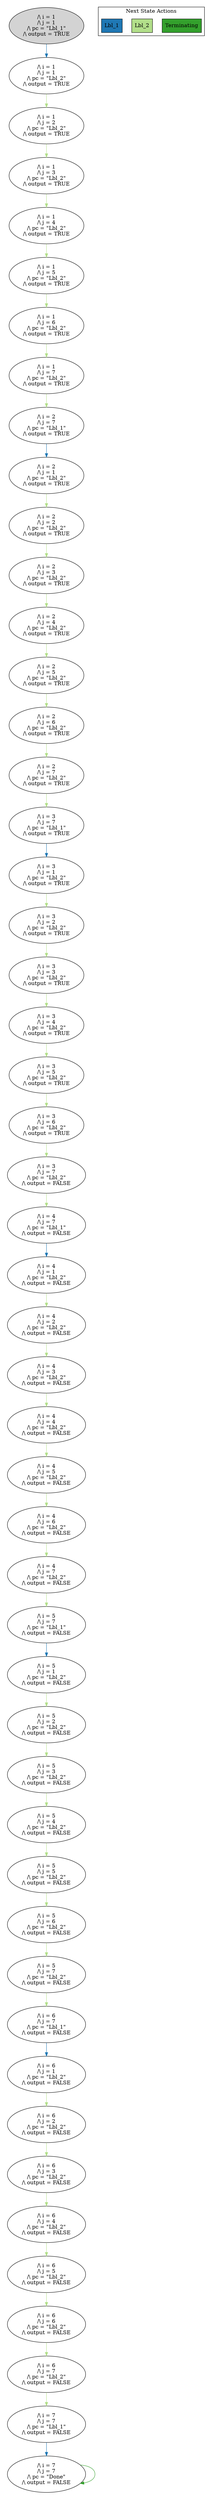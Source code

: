 strict digraph DiskGraph {
edge [colorscheme="paired12"]
nodesep=0.35;
subgraph cluster_graph {
color="white";
-5345023777111313099 [label="/\\ i = 1\n/\\ j = 1\n/\\ pc = \"Lbl_1\"\n/\\ output = TRUE",style = filled]
-5345023777111313099 -> -7087331949964548096 [label="",color="2",fontcolor="2"];
-7087331949964548096 [label="/\\ i = 1\n/\\ j = 1\n/\\ pc = \"Lbl_2\"\n/\\ output = TRUE"];
-7087331949964548096 -> 7573855219951427088 [label="",color="3",fontcolor="3"];
7573855219951427088 [label="/\\ i = 1\n/\\ j = 2\n/\\ pc = \"Lbl_2\"\n/\\ output = TRUE"];
7573855219951427088 -> -6506398115749672457 [label="",color="3",fontcolor="3"];
-6506398115749672457 [label="/\\ i = 1\n/\\ j = 3\n/\\ pc = \"Lbl_2\"\n/\\ output = TRUE"];
-6506398115749672457 -> 2390173327944842249 [label="",color="3",fontcolor="3"];
2390173327944842249 [label="/\\ i = 1\n/\\ j = 4\n/\\ pc = \"Lbl_2\"\n/\\ output = TRUE"];
2390173327944842249 -> -1331792626855515154 [label="",color="3",fontcolor="3"];
-1331792626855515154 [label="/\\ i = 1\n/\\ j = 5\n/\\ pc = \"Lbl_2\"\n/\\ output = TRUE"];
-1331792626855515154 -> 1818193921263377918 [label="",color="3",fontcolor="3"];
1818193921263377918 [label="/\\ i = 1\n/\\ j = 6\n/\\ pc = \"Lbl_2\"\n/\\ output = TRUE"];
1818193921263377918 -> -3056648991482279399 [label="",color="3",fontcolor="3"];
-3056648991482279399 [label="/\\ i = 1\n/\\ j = 7\n/\\ pc = \"Lbl_2\"\n/\\ output = TRUE"];
-3056648991482279399 -> -3600004933894837200 [label="",color="3",fontcolor="3"];
-3600004933894837200 [label="/\\ i = 2\n/\\ j = 7\n/\\ pc = \"Lbl_1\"\n/\\ output = TRUE"];
-3600004933894837200 -> -5887323705105935588 [label="",color="2",fontcolor="2"];
-5887323705105935588 [label="/\\ i = 2\n/\\ j = 1\n/\\ pc = \"Lbl_2\"\n/\\ output = TRUE"];
-5887323705105935588 -> 6553588882863809804 [label="",color="3",fontcolor="3"];
6553588882863809804 [label="/\\ i = 2\n/\\ j = 2\n/\\ pc = \"Lbl_2\"\n/\\ output = TRUE"];
6553588882863809804 -> -7612180619291594005 [label="",color="3",fontcolor="3"];
-7612180619291594005 [label="/\\ i = 2\n/\\ j = 3\n/\\ pc = \"Lbl_2\"\n/\\ output = TRUE"];
-7612180619291594005 -> 1351962342823905045 [label="",color="3",fontcolor="3"];
1351962342823905045 [label="/\\ i = 2\n/\\ j = 4\n/\\ pc = \"Lbl_2\"\n/\\ output = TRUE"];
1351962342823905045 -> -2419489882302820110 [label="",color="3",fontcolor="3"];
-2419489882302820110 [label="/\\ i = 2\n/\\ j = 5\n/\\ pc = \"Lbl_2\"\n/\\ output = TRUE"];
-2419489882302820110 -> 3085879236575569634 [label="",color="3",fontcolor="3"];
3085879236575569634 [label="/\\ i = 2\n/\\ j = 6\n/\\ pc = \"Lbl_2\"\n/\\ output = TRUE"];
3085879236575569634 -> -1838556597645856507 [label="",color="3",fontcolor="3"];
-1838556597645856507 [label="/\\ i = 2\n/\\ j = 7\n/\\ pc = \"Lbl_2\"\n/\\ output = TRUE"];
-1838556597645856507 -> 4641034103447535827 [label="",color="3",fontcolor="3"];
4641034103447535827 [label="/\\ i = 3\n/\\ j = 7\n/\\ pc = \"Lbl_1\"\n/\\ output = TRUE"];
4641034103447535827 -> 2318917524320763903 [label="",color="2",fontcolor="2"];
2318917524320763903 [label="/\\ i = 3\n/\\ j = 1\n/\\ pc = \"Lbl_2\"\n/\\ output = TRUE"];
2318917524320763903 -> -3129593657842841105 [label="",color="3",fontcolor="3"];
-3129593657842841105 [label="/\\ i = 3\n/\\ j = 2\n/\\ pc = \"Lbl_2\"\n/\\ output = TRUE"];
-3129593657842841105 -> 1746956255361981960 [label="",color="3",fontcolor="3"];
1746956255361981960 [label="/\\ i = 3\n/\\ j = 3\n/\\ pc = \"Lbl_2\"\n/\\ output = TRUE"];
1746956255361981960 -> -7160345253193126922 [label="",color="3",fontcolor="3"];
-7160345253193126922 [label="/\\ i = 3\n/\\ j = 4\n/\\ pc = \"Lbl_2\"\n/\\ output = TRUE"];
-7160345253193126922 -> 5768631456155696145 [label="",color="3",fontcolor="3"];
5768631456155696145 [label="/\\ i = 3\n/\\ j = 5\n/\\ pc = \"Lbl_2\"\n/\\ output = TRUE"];
5768631456155696145 -> -6579394380918257151 [label="",color="3",fontcolor="3"];
-6579394380918257151 [label="/\\ i = 3\n/\\ j = 6\n/\\ pc = \"Lbl_2\"\n/\\ output = TRUE"];
-6579394380918257151 -> 3974011148456427315 [label="",color="3",fontcolor="3"];
3974011148456427315 [label="/\\ i = 3\n/\\ j = 7\n/\\ pc = \"Lbl_2\"\n/\\ output = FALSE"];
3974011148456427315 -> -656520987668219683 [label="",color="3",fontcolor="3"];
-656520987668219683 [label="/\\ i = 4\n/\\ j = 7\n/\\ pc = \"Lbl_1\"\n/\\ output = FALSE"];
-656520987668219683 -> -7591484035993073679 [label="",color="2",fontcolor="2"];
-7591484035993073679 [label="/\\ i = 4\n/\\ j = 1\n/\\ pc = \"Lbl_2\"\n/\\ output = FALSE"];
-7591484035993073679 -> 7069140033645769185 [label="",color="3",fontcolor="3"];
7069140033645769185 [label="/\\ i = 4\n/\\ j = 2\n/\\ pc = \"Lbl_2\"\n/\\ output = FALSE"];
7069140033645769185 -> -5857567679107570170 [label="",color="3",fontcolor="3"];
-5857567679107570170 [label="/\\ i = 4\n/\\ j = 3\n/\\ pc = \"Lbl_2\"\n/\\ output = FALSE"];
-5857567679107570170 -> 3038387836731544568 [label="",color="3",fontcolor="3"];
3038387836731544568 [label="/\\ i = 4\n/\\ j = 4\n/\\ pc = \"Lbl_2\"\n/\\ output = FALSE"];
3038387836731544568 -> -1835892014189034465 [label="",color="3",fontcolor="3"];
-1835892014189034465 [label="/\\ i = 4\n/\\ j = 5\n/\\ pc = \"Lbl_2\"\n/\\ output = FALSE"];
-1835892014189034465 -> 1313531450832597519 [label="",color="3",fontcolor="3"];
1313531450832597519 [label="/\\ i = 4\n/\\ j = 6\n/\\ pc = \"Lbl_2\"\n/\\ output = FALSE"];
1313531450832597519 -> -2407871408187693592 [label="",color="3",fontcolor="3"];
-2407871408187693592 [label="/\\ i = 4\n/\\ j = 7\n/\\ pc = \"Lbl_2\"\n/\\ output = FALSE"];
-2407871408187693592 -> 8683473174212367422 [label="",color="3",fontcolor="3"];
8683473174212367422 [label="/\\ i = 5\n/\\ j = 7\n/\\ pc = \"Lbl_1\"\n/\\ output = FALSE"];
8683473174212367422 -> 1785628899769068306 [label="",color="2",fontcolor="2"];
1785628899769068306 [label="/\\ i = 5\n/\\ j = 1\n/\\ pc = \"Lbl_2\"\n/\\ output = FALSE"];
1785628899769068306 -> -1407141703083664126 [label="",color="3",fontcolor="3"];
-1407141703083664126 [label="/\\ i = 5\n/\\ j = 2\n/\\ pc = \"Lbl_2\"\n/\\ output = FALSE"];
-1407141703083664126 -> 2366580308910164709 [label="",color="3",fontcolor="3"];
2366580308910164709 [label="/\\ i = 5\n/\\ j = 3\n/\\ pc = \"Lbl_2\"\n/\\ output = FALSE"];
2366580308910164709 -> -6608767642096500965 [label="",color="3",fontcolor="3"];
-6608767642096500965 [label="/\\ i = 5\n/\\ j = 4\n/\\ pc = \"Lbl_2\"\n/\\ output = FALSE"];
-6608767642096500965 -> 7559270582310988028 [label="",color="3",fontcolor="3"];
7559270582310988028 [label="/\\ i = 5\n/\\ j = 5\n/\\ pc = \"Lbl_2\"\n/\\ output = FALSE"];
7559270582310988028 -> -7180729439342059796 [label="",color="3",fontcolor="3"];
-7180729439342059796 [label="/\\ i = 5\n/\\ j = 6\n/\\ pc = \"Lbl_2\"\n/\\ output = FALSE"];
-7180729439342059796 -> 5834396608256182539 [label="",color="3",fontcolor="3"];
5834396608256182539 [label="/\\ i = 5\n/\\ j = 7\n/\\ pc = \"Lbl_2\"\n/\\ output = FALSE"];
5834396608256182539 -> 5433979653573668642 [label="",color="3",fontcolor="3"];
5433979653573668642 [label="/\\ i = 6\n/\\ j = 7\n/\\ pc = \"Lbl_1\"\n/\\ output = FALSE"];
5433979653573668642 -> 3111828368947056654 [label="",color="2",fontcolor="2"];
3111828368947056654 [label="/\\ i = 6\n/\\ j = 1\n/\\ pc = \"Lbl_2\"\n/\\ output = FALSE"];
3111828368947056654 -> -2337245612846225890 [label="",color="3",fontcolor="3"];
-2337245612846225890 [label="/\\ i = 6\n/\\ j = 2\n/\\ pc = \"Lbl_2\"\n/\\ output = FALSE"];
-2337245612846225890 -> 1386953845476487673 [label="",color="3",fontcolor="3"];
1386953845476487673 [label="/\\ i = 6\n/\\ j = 3\n/\\ pc = \"Lbl_2\"\n/\\ output = FALSE"];
1386953845476487673 -> -7520928140239617017 [label="",color="3",fontcolor="3"];
-7520928140239617017 [label="/\\ i = 6\n/\\ j = 4\n/\\ pc = \"Lbl_2\"\n/\\ output = FALSE"];
-7520928140239617017 -> 6561559832318333920 [label="",color="3",fontcolor="3"];
6561559832318333920 [label="/\\ i = 6\n/\\ j = 5\n/\\ pc = \"Lbl_2\"\n/\\ output = FALSE"];
6561559832318333920 -> -5787028821565168144 [label="",color="3",fontcolor="3"];
-5787028821565168144 [label="/\\ i = 6\n/\\ j = 6\n/\\ pc = \"Lbl_2\"\n/\\ output = FALSE"];
-5787028821565168144 -> 7142510692042551831 [label="",color="3",fontcolor="3"];
7142510692042551831 [label="/\\ i = 6\n/\\ j = 7\n/\\ pc = \"Lbl_2\"\n/\\ output = FALSE"];
7142510692042551831 -> -4248254751658425407 [label="",color="3",fontcolor="3"];
-4248254751658425407 [label="/\\ i = 7\n/\\ j = 7\n/\\ pc = \"Lbl_1\"\n/\\ output = FALSE"];
-4248254751658425407 -> 5362088104050464447 [label="",color="2",fontcolor="2"];
5362088104050464447 [label="/\\ i = 7\n/\\ j = 7\n/\\ pc = \"Done\"\n/\\ output = FALSE"];
5362088104050464447 -> 5362088104050464447 [label="",color="4",fontcolor="4"];
{rank = same; -5345023777111313099;}
{rank = same; -7087331949964548096;}
{rank = same; 7573855219951427088;}
{rank = same; -6506398115749672457;}
{rank = same; 2390173327944842249;}
{rank = same; -1331792626855515154;}
{rank = same; 1818193921263377918;}
{rank = same; -3056648991482279399;}
{rank = same; -3600004933894837200;}
{rank = same; -5887323705105935588;}
{rank = same; 6553588882863809804;}
{rank = same; -7612180619291594005;}
{rank = same; 1351962342823905045;}
{rank = same; -2419489882302820110;}
{rank = same; 3085879236575569634;}
{rank = same; -1838556597645856507;}
{rank = same; 4641034103447535827;}
{rank = same; 2318917524320763903;}
{rank = same; -3129593657842841105;}
{rank = same; 1746956255361981960;}
{rank = same; -7160345253193126922;}
{rank = same; 5768631456155696145;}
{rank = same; -6579394380918257151;}
{rank = same; 3974011148456427315;}
{rank = same; -656520987668219683;}
{rank = same; -7591484035993073679;}
{rank = same; 7069140033645769185;}
{rank = same; -5857567679107570170;}
{rank = same; 3038387836731544568;}
{rank = same; -1835892014189034465;}
{rank = same; 1313531450832597519;}
{rank = same; -2407871408187693592;}
{rank = same; 8683473174212367422;}
{rank = same; 1785628899769068306;}
{rank = same; -1407141703083664126;}
{rank = same; 2366580308910164709;}
{rank = same; -6608767642096500965;}
{rank = same; 7559270582310988028;}
{rank = same; -7180729439342059796;}
{rank = same; 5834396608256182539;}
{rank = same; 5433979653573668642;}
{rank = same; 3111828368947056654;}
{rank = same; -2337245612846225890;}
{rank = same; 1386953845476487673;}
{rank = same; -7520928140239617017;}
{rank = same; 6561559832318333920;}
{rank = same; -5787028821565168144;}
{rank = same; 7142510692042551831;}
{rank = same; -4248254751658425407;}
{rank = same; 5362088104050464447;}
}
subgraph cluster_legend {graph[style=bold];label = "Next State Actions" style="solid"
node [ labeljust="l",colorscheme="paired12",style=filled,shape=record ]
Terminating [label="Terminating",fillcolor=4]
Lbl_2 [label="Lbl_2",fillcolor=3]
Lbl_1 [label="Lbl_1",fillcolor=2]
}}